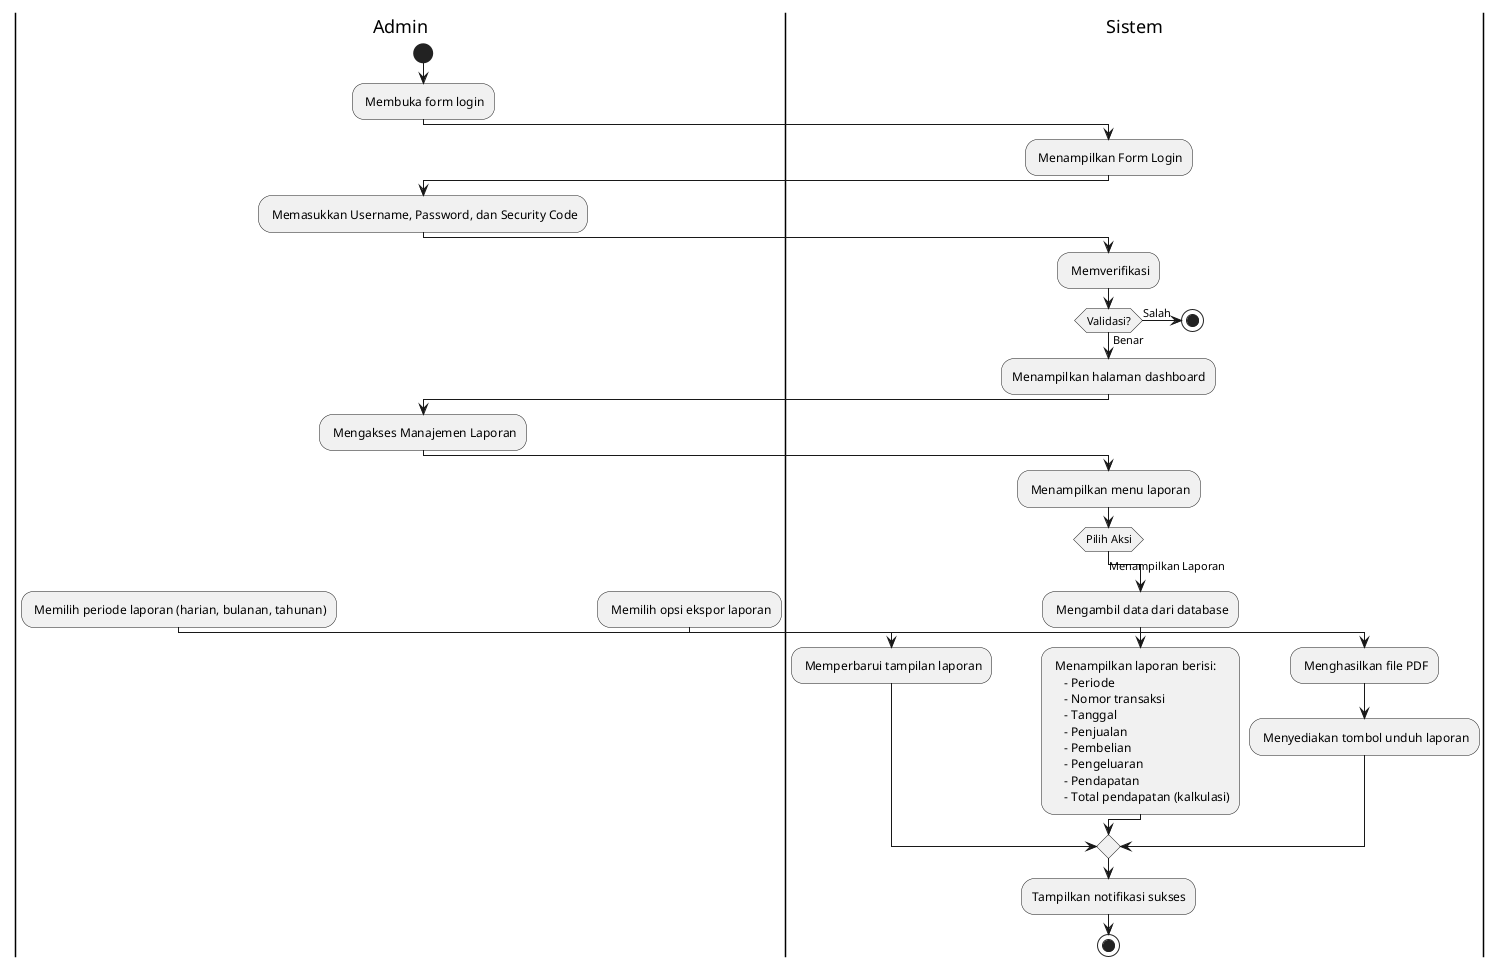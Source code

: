 @startuml
|Admin|
start
: Membuka form login;
|Sistem|
: Menampilkan Form Login;
|Admin|
: Memasukkan Username, Password, dan Security Code;
|Sistem|
: Memverifikasi;

if (Validasi?) then (Salah)
    stop
else (Benar)
    :Menampilkan halaman dashboard;
endif

|Admin|
: Mengakses Manajemen Laporan;
|Sistem|
: Menampilkan menu laporan;

switch (Pilih Aksi)
case (Ubah Periode Laporan)
    |Admin|
    : Memilih periode laporan (harian, bulanan, tahunan);
    |Sistem|
    : Memperbarui tampilan laporan;
case (Menampilkan Laporan)
    |Sistem|
    : Mengambil data dari database;
    : Menampilkan laporan berisi:
        - Periode
        - Nomor transaksi
        - Tanggal
        - Penjualan
        - Pembelian
        - Pengeluaran
        - Pendapatan
        - Total pendapatan (kalkulasi);
case (Ekspor Laporan ke PDF)
    |Admin|
    : Memilih opsi ekspor laporan;
    |Sistem|
    : Menghasilkan file PDF;
    : Menyediakan tombol unduh laporan;
endswitch

:Tampilkan notifikasi sukses;
stop
@enduml

